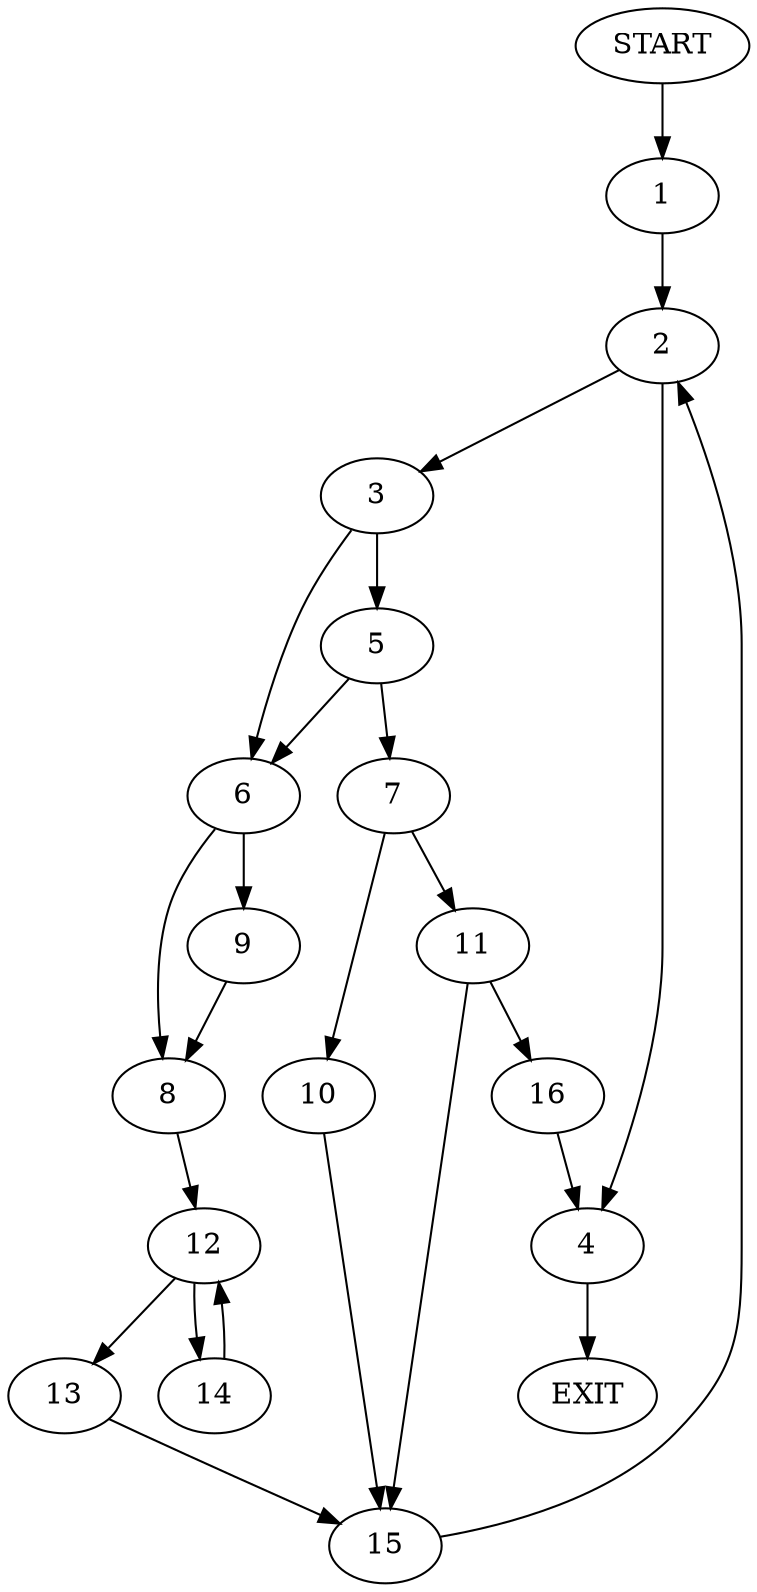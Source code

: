 digraph {
0 [label="START"]
17 [label="EXIT"]
0 -> 1
1 -> 2
2 -> 3
2 -> 4
3 -> 5
3 -> 6
4 -> 17
5 -> 7
5 -> 6
6 -> 8
6 -> 9
7 -> 10
7 -> 11
8 -> 12
9 -> 8
12 -> 13
12 -> 14
14 -> 12
13 -> 15
15 -> 2
11 -> 15
11 -> 16
10 -> 15
16 -> 4
}
